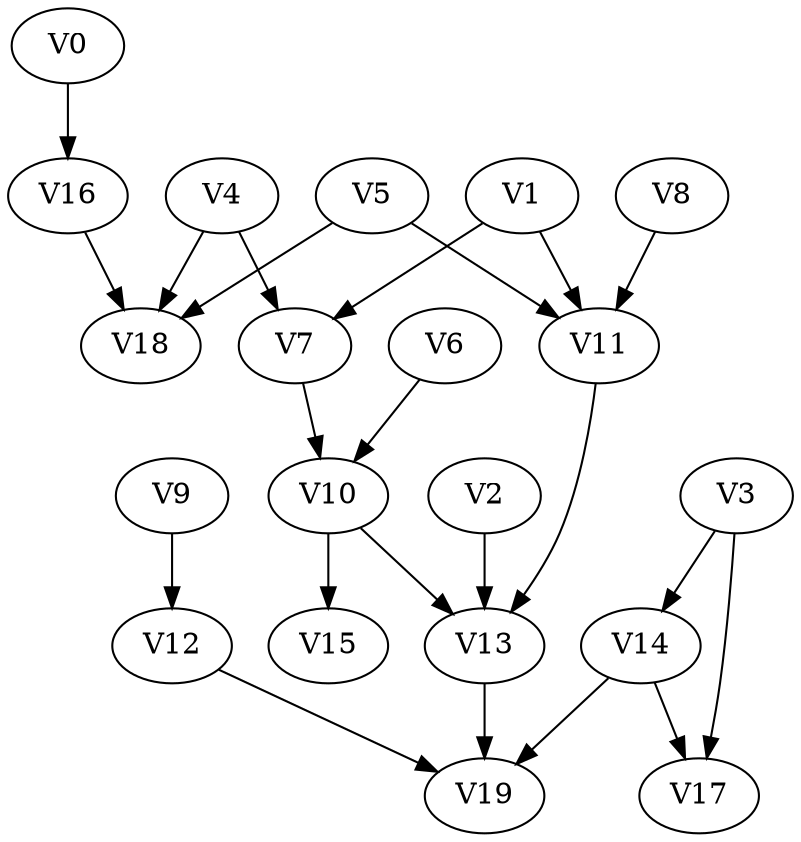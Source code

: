 strict digraph my_dotgraph {
concentrate=True;
V0;
V1;
V2;
V3;
V4;
V5;
V6;
V7;
V8;
V9;
V10;
V11;
V12;
V13;
V14;
V15;
V16;
V17;
V18;
V19;
V0 -> V16;
V1 -> V7;
V1 -> V11;
V2 -> V13;
V3 -> V14;
V3 -> V17;
V4 -> V7;
V4 -> V18;
V5 -> V11;
V5 -> V18;
V6 -> V10;
V7 -> V10;
V8 -> V11;
V9 -> V12;
V10 -> V13;
V10 -> V15;
V11 -> V13;
V12 -> V19;
V13 -> V19;
V14 -> V17;
V14 -> V19;
V16 -> V18;
}
